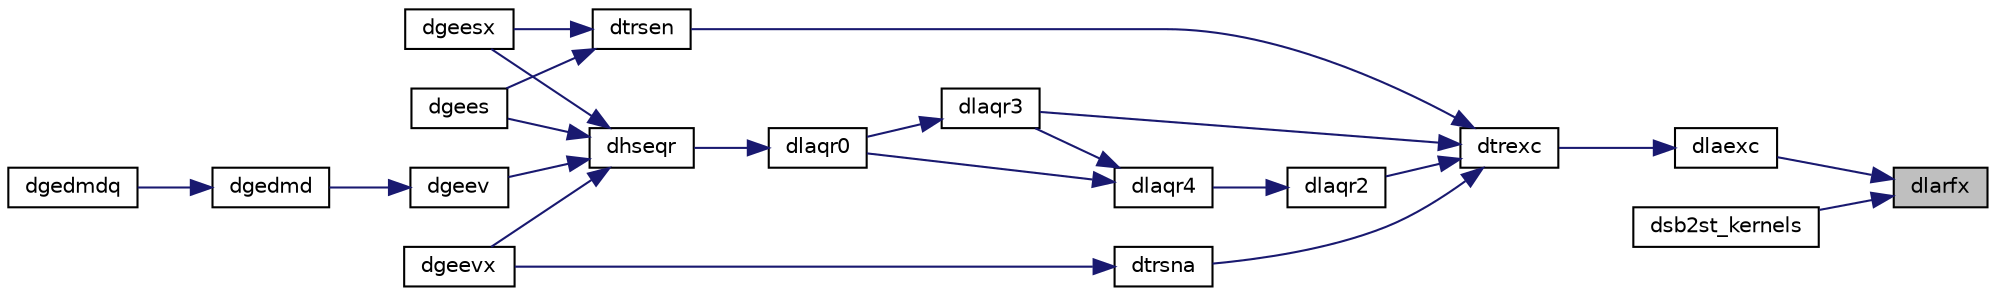 digraph "dlarfx"
{
 // LATEX_PDF_SIZE
  edge [fontname="Helvetica",fontsize="10",labelfontname="Helvetica",labelfontsize="10"];
  node [fontname="Helvetica",fontsize="10",shape=record];
  rankdir="RL";
  Node1 [label="dlarfx",height=0.2,width=0.4,color="black", fillcolor="grey75", style="filled", fontcolor="black",tooltip="DLARFX applies an elementary reflector to a general rectangular matrix, with loop unrolling when the ..."];
  Node1 -> Node2 [dir="back",color="midnightblue",fontsize="10",style="solid",fontname="Helvetica"];
  Node2 [label="dlaexc",height=0.2,width=0.4,color="black", fillcolor="white", style="filled",URL="$dlaexc_8f.html#a7b430b81bbddf88bc99268a506931aef",tooltip="DLAEXC swaps adjacent diagonal blocks of a real upper quasi-triangular matrix in Schur canonical form..."];
  Node2 -> Node3 [dir="back",color="midnightblue",fontsize="10",style="solid",fontname="Helvetica"];
  Node3 [label="dtrexc",height=0.2,width=0.4,color="black", fillcolor="white", style="filled",URL="$dtrexc_8f.html#a321d3f3a5e2768676a4d8ec2aa2ff2fe",tooltip="DTREXC"];
  Node3 -> Node4 [dir="back",color="midnightblue",fontsize="10",style="solid",fontname="Helvetica"];
  Node4 [label="dlaqr2",height=0.2,width=0.4,color="black", fillcolor="white", style="filled",URL="$dlaqr2_8f.html#a4d60649d5f6ca5d4d7f1dce3cfe81450",tooltip="DLAQR2 performs the orthogonal similarity transformation of a Hessenberg matrix to detect and deflate..."];
  Node4 -> Node5 [dir="back",color="midnightblue",fontsize="10",style="solid",fontname="Helvetica"];
  Node5 [label="dlaqr4",height=0.2,width=0.4,color="black", fillcolor="white", style="filled",URL="$dlaqr4_8f.html#a12cd3d91cf44b97877272c85c410af6c",tooltip="DLAQR4 computes the eigenvalues of a Hessenberg matrix, and optionally the matrices from the Schur de..."];
  Node5 -> Node6 [dir="back",color="midnightblue",fontsize="10",style="solid",fontname="Helvetica"];
  Node6 [label="dlaqr0",height=0.2,width=0.4,color="black", fillcolor="white", style="filled",URL="$dlaqr0_8f.html#aa0f06b236f313b54f85fed1b62c152dc",tooltip="DLAQR0 computes the eigenvalues of a Hessenberg matrix, and optionally the matrices from the Schur de..."];
  Node6 -> Node7 [dir="back",color="midnightblue",fontsize="10",style="solid",fontname="Helvetica"];
  Node7 [label="dhseqr",height=0.2,width=0.4,color="black", fillcolor="white", style="filled",URL="$dhseqr_8f.html#acb35e85b362ce8ccf9d653cc3f8fb89c",tooltip="DHSEQR"];
  Node7 -> Node8 [dir="back",color="midnightblue",fontsize="10",style="solid",fontname="Helvetica"];
  Node8 [label="dgees",height=0.2,width=0.4,color="black", fillcolor="white", style="filled",URL="$dgees_8f.html#a2233e8611b7b529422497036b284b438",tooltip="DGEES computes the eigenvalues, the Schur form, and, optionally, the matrix of Schur vectors for GE m..."];
  Node7 -> Node9 [dir="back",color="midnightblue",fontsize="10",style="solid",fontname="Helvetica"];
  Node9 [label="dgeesx",height=0.2,width=0.4,color="black", fillcolor="white", style="filled",URL="$dgeesx_8f.html#a745081b04dc6f1b5a93a5d8b31aec915",tooltip="DGEESX computes the eigenvalues, the Schur form, and, optionally, the matrix of Schur vectors for GE ..."];
  Node7 -> Node10 [dir="back",color="midnightblue",fontsize="10",style="solid",fontname="Helvetica"];
  Node10 [label="dgeev",height=0.2,width=0.4,color="black", fillcolor="white", style="filled",URL="$dgeev_8f.html#a66e19253344358f5dee1e60502b9e96f",tooltip="DGEEV computes the eigenvalues and, optionally, the left and/or right eigenvectors for GE matrices"];
  Node10 -> Node11 [dir="back",color="midnightblue",fontsize="10",style="solid",fontname="Helvetica"];
  Node11 [label="dgedmd",height=0.2,width=0.4,color="black", fillcolor="white", style="filled",URL="$dgedmd_8f90.html#a873ebfba3e94c6200e9f6da79644abb1",tooltip="DGEDMD computes the Dynamic Mode Decomposition (DMD) for a pair of data snapshot matrices."];
  Node11 -> Node12 [dir="back",color="midnightblue",fontsize="10",style="solid",fontname="Helvetica"];
  Node12 [label="dgedmdq",height=0.2,width=0.4,color="black", fillcolor="white", style="filled",URL="$dgedmdq_8f90.html#a6c9d2f77b73a03970b6e05984167644f",tooltip="DGEDMDQ computes the Dynamic Mode Decomposition (DMD) for a pair of data snapshot matrices."];
  Node7 -> Node13 [dir="back",color="midnightblue",fontsize="10",style="solid",fontname="Helvetica"];
  Node13 [label="dgeevx",height=0.2,width=0.4,color="black", fillcolor="white", style="filled",URL="$dgeevx_8f.html#a4e35e1d4e9b63ba9eef4ba8aff3debae",tooltip="DGEEVX computes the eigenvalues and, optionally, the left and/or right eigenvectors for GE matrices"];
  Node5 -> Node14 [dir="back",color="midnightblue",fontsize="10",style="solid",fontname="Helvetica"];
  Node14 [label="dlaqr3",height=0.2,width=0.4,color="black", fillcolor="white", style="filled",URL="$dlaqr3_8f.html#a4cc655aa88beb6f2f8dfa621cbe6aea7",tooltip="DLAQR3 performs the orthogonal similarity transformation of a Hessenberg matrix to detect and deflate..."];
  Node14 -> Node6 [dir="back",color="midnightblue",fontsize="10",style="solid",fontname="Helvetica"];
  Node3 -> Node14 [dir="back",color="midnightblue",fontsize="10",style="solid",fontname="Helvetica"];
  Node3 -> Node15 [dir="back",color="midnightblue",fontsize="10",style="solid",fontname="Helvetica"];
  Node15 [label="dtrsen",height=0.2,width=0.4,color="black", fillcolor="white", style="filled",URL="$dtrsen_8f.html#afe383d8eb4c3815d8946a5e24ba1899a",tooltip="DTRSEN"];
  Node15 -> Node8 [dir="back",color="midnightblue",fontsize="10",style="solid",fontname="Helvetica"];
  Node15 -> Node9 [dir="back",color="midnightblue",fontsize="10",style="solid",fontname="Helvetica"];
  Node3 -> Node16 [dir="back",color="midnightblue",fontsize="10",style="solid",fontname="Helvetica"];
  Node16 [label="dtrsna",height=0.2,width=0.4,color="black", fillcolor="white", style="filled",URL="$dtrsna_8f.html#ab43d2d84b0705732572c187aa4558077",tooltip="DTRSNA"];
  Node16 -> Node13 [dir="back",color="midnightblue",fontsize="10",style="solid",fontname="Helvetica"];
  Node1 -> Node17 [dir="back",color="midnightblue",fontsize="10",style="solid",fontname="Helvetica"];
  Node17 [label="dsb2st_kernels",height=0.2,width=0.4,color="black", fillcolor="white", style="filled",URL="$dsb2st__kernels_8f.html#a05cb49c56dfeae0cf40aea85a33c8195",tooltip="DSB2ST_KERNELS"];
}
